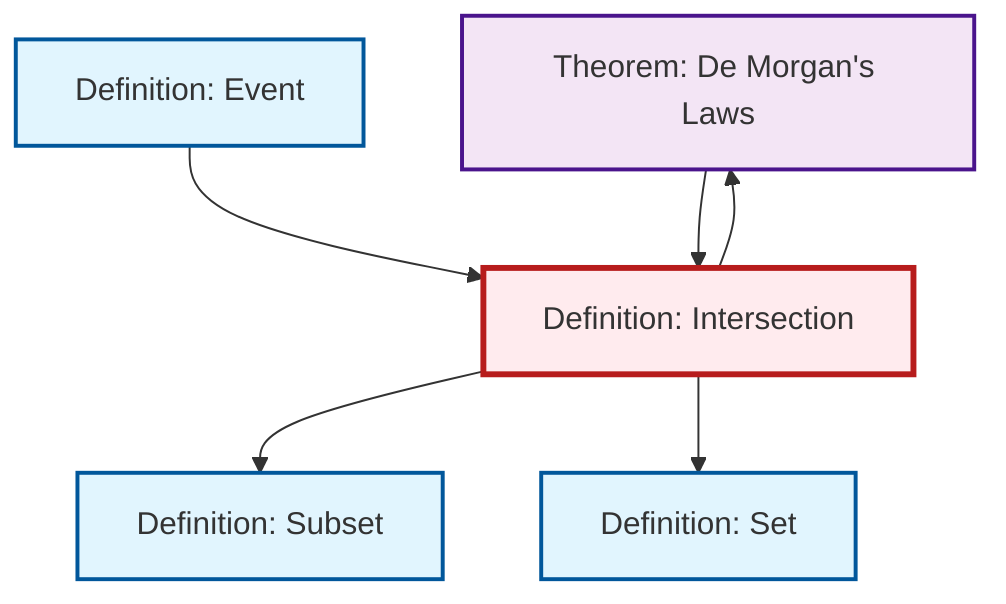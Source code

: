 graph TD
    classDef definition fill:#e1f5fe,stroke:#01579b,stroke-width:2px
    classDef theorem fill:#f3e5f5,stroke:#4a148c,stroke-width:2px
    classDef axiom fill:#fff3e0,stroke:#e65100,stroke-width:2px
    classDef example fill:#e8f5e9,stroke:#1b5e20,stroke-width:2px
    classDef current fill:#ffebee,stroke:#b71c1c,stroke-width:3px
    def-set["Definition: Set"]:::definition
    thm-de-morgan["Theorem: De Morgan's Laws"]:::theorem
    def-intersection["Definition: Intersection"]:::definition
    def-event["Definition: Event"]:::definition
    def-subset["Definition: Subset"]:::definition
    def-intersection --> def-subset
    def-intersection --> thm-de-morgan
    def-event --> def-intersection
    thm-de-morgan --> def-intersection
    def-intersection --> def-set
    class def-intersection current